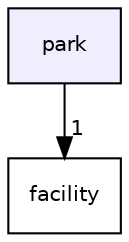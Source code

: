 digraph "park" {
  compound=true
  node [ fontsize="10", fontname="Helvetica"];
  edge [ labelfontsize="10", labelfontname="Helvetica"];
  dir_f7f206918b43b352cc53ebcb62f7183e [shape=box, label="park", style="filled", fillcolor="#eeeeff", pencolor="black", URL="dir_f7f206918b43b352cc53ebcb62f7183e.html"];
  dir_f908cf4a60302c78d5369cbdd4fdfced [shape=box label="facility" URL="dir_f908cf4a60302c78d5369cbdd4fdfced.html"];
  dir_f7f206918b43b352cc53ebcb62f7183e->dir_f908cf4a60302c78d5369cbdd4fdfced [headlabel="1", labeldistance=1.5 headhref="dir_000035_000017.html"];
}
